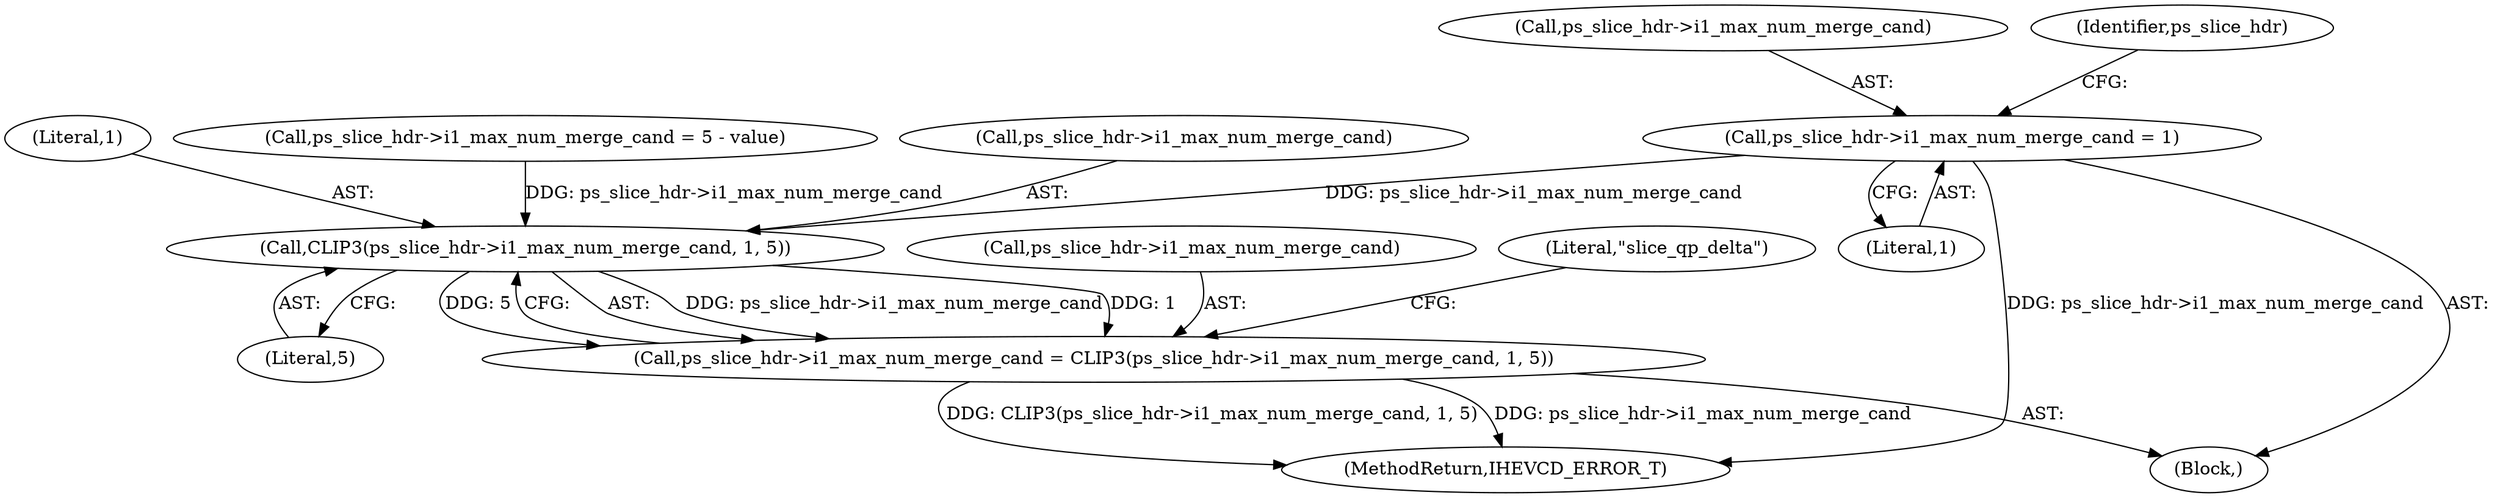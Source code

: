 digraph "0_Android_a1424724a00d62ac5efa0e27953eed66850d662f@pointer" {
"1001126" [label="(Call,ps_slice_hdr->i1_max_num_merge_cand = 1)"];
"1001448" [label="(Call,CLIP3(ps_slice_hdr->i1_max_num_merge_cand, 1, 5))"];
"1001444" [label="(Call,ps_slice_hdr->i1_max_num_merge_cand = CLIP3(ps_slice_hdr->i1_max_num_merge_cand, 1, 5))"];
"1001452" [label="(Literal,1)"];
"1001126" [label="(Call,ps_slice_hdr->i1_max_num_merge_cand = 1)"];
"1001453" [label="(Literal,5)"];
"1001127" [label="(Call,ps_slice_hdr->i1_max_num_merge_cand)"];
"1001448" [label="(Call,CLIP3(ps_slice_hdr->i1_max_num_merge_cand, 1, 5))"];
"1001130" [label="(Literal,1)"];
"1001437" [label="(Call,ps_slice_hdr->i1_max_num_merge_cand = 5 - value)"];
"1001133" [label="(Identifier,ps_slice_hdr)"];
"1002617" [label="(MethodReturn,IHEVCD_ERROR_T)"];
"1001445" [label="(Call,ps_slice_hdr->i1_max_num_merge_cand)"];
"1000554" [label="(Block,)"];
"1001444" [label="(Call,ps_slice_hdr->i1_max_num_merge_cand = CLIP3(ps_slice_hdr->i1_max_num_merge_cand, 1, 5))"];
"1001455" [label="(Literal,\"slice_qp_delta\")"];
"1001449" [label="(Call,ps_slice_hdr->i1_max_num_merge_cand)"];
"1001126" -> "1000554"  [label="AST: "];
"1001126" -> "1001130"  [label="CFG: "];
"1001127" -> "1001126"  [label="AST: "];
"1001130" -> "1001126"  [label="AST: "];
"1001133" -> "1001126"  [label="CFG: "];
"1001126" -> "1002617"  [label="DDG: ps_slice_hdr->i1_max_num_merge_cand"];
"1001126" -> "1001448"  [label="DDG: ps_slice_hdr->i1_max_num_merge_cand"];
"1001448" -> "1001444"  [label="AST: "];
"1001448" -> "1001453"  [label="CFG: "];
"1001449" -> "1001448"  [label="AST: "];
"1001452" -> "1001448"  [label="AST: "];
"1001453" -> "1001448"  [label="AST: "];
"1001444" -> "1001448"  [label="CFG: "];
"1001448" -> "1001444"  [label="DDG: ps_slice_hdr->i1_max_num_merge_cand"];
"1001448" -> "1001444"  [label="DDG: 1"];
"1001448" -> "1001444"  [label="DDG: 5"];
"1001437" -> "1001448"  [label="DDG: ps_slice_hdr->i1_max_num_merge_cand"];
"1001444" -> "1000554"  [label="AST: "];
"1001445" -> "1001444"  [label="AST: "];
"1001455" -> "1001444"  [label="CFG: "];
"1001444" -> "1002617"  [label="DDG: CLIP3(ps_slice_hdr->i1_max_num_merge_cand, 1, 5)"];
"1001444" -> "1002617"  [label="DDG: ps_slice_hdr->i1_max_num_merge_cand"];
}
